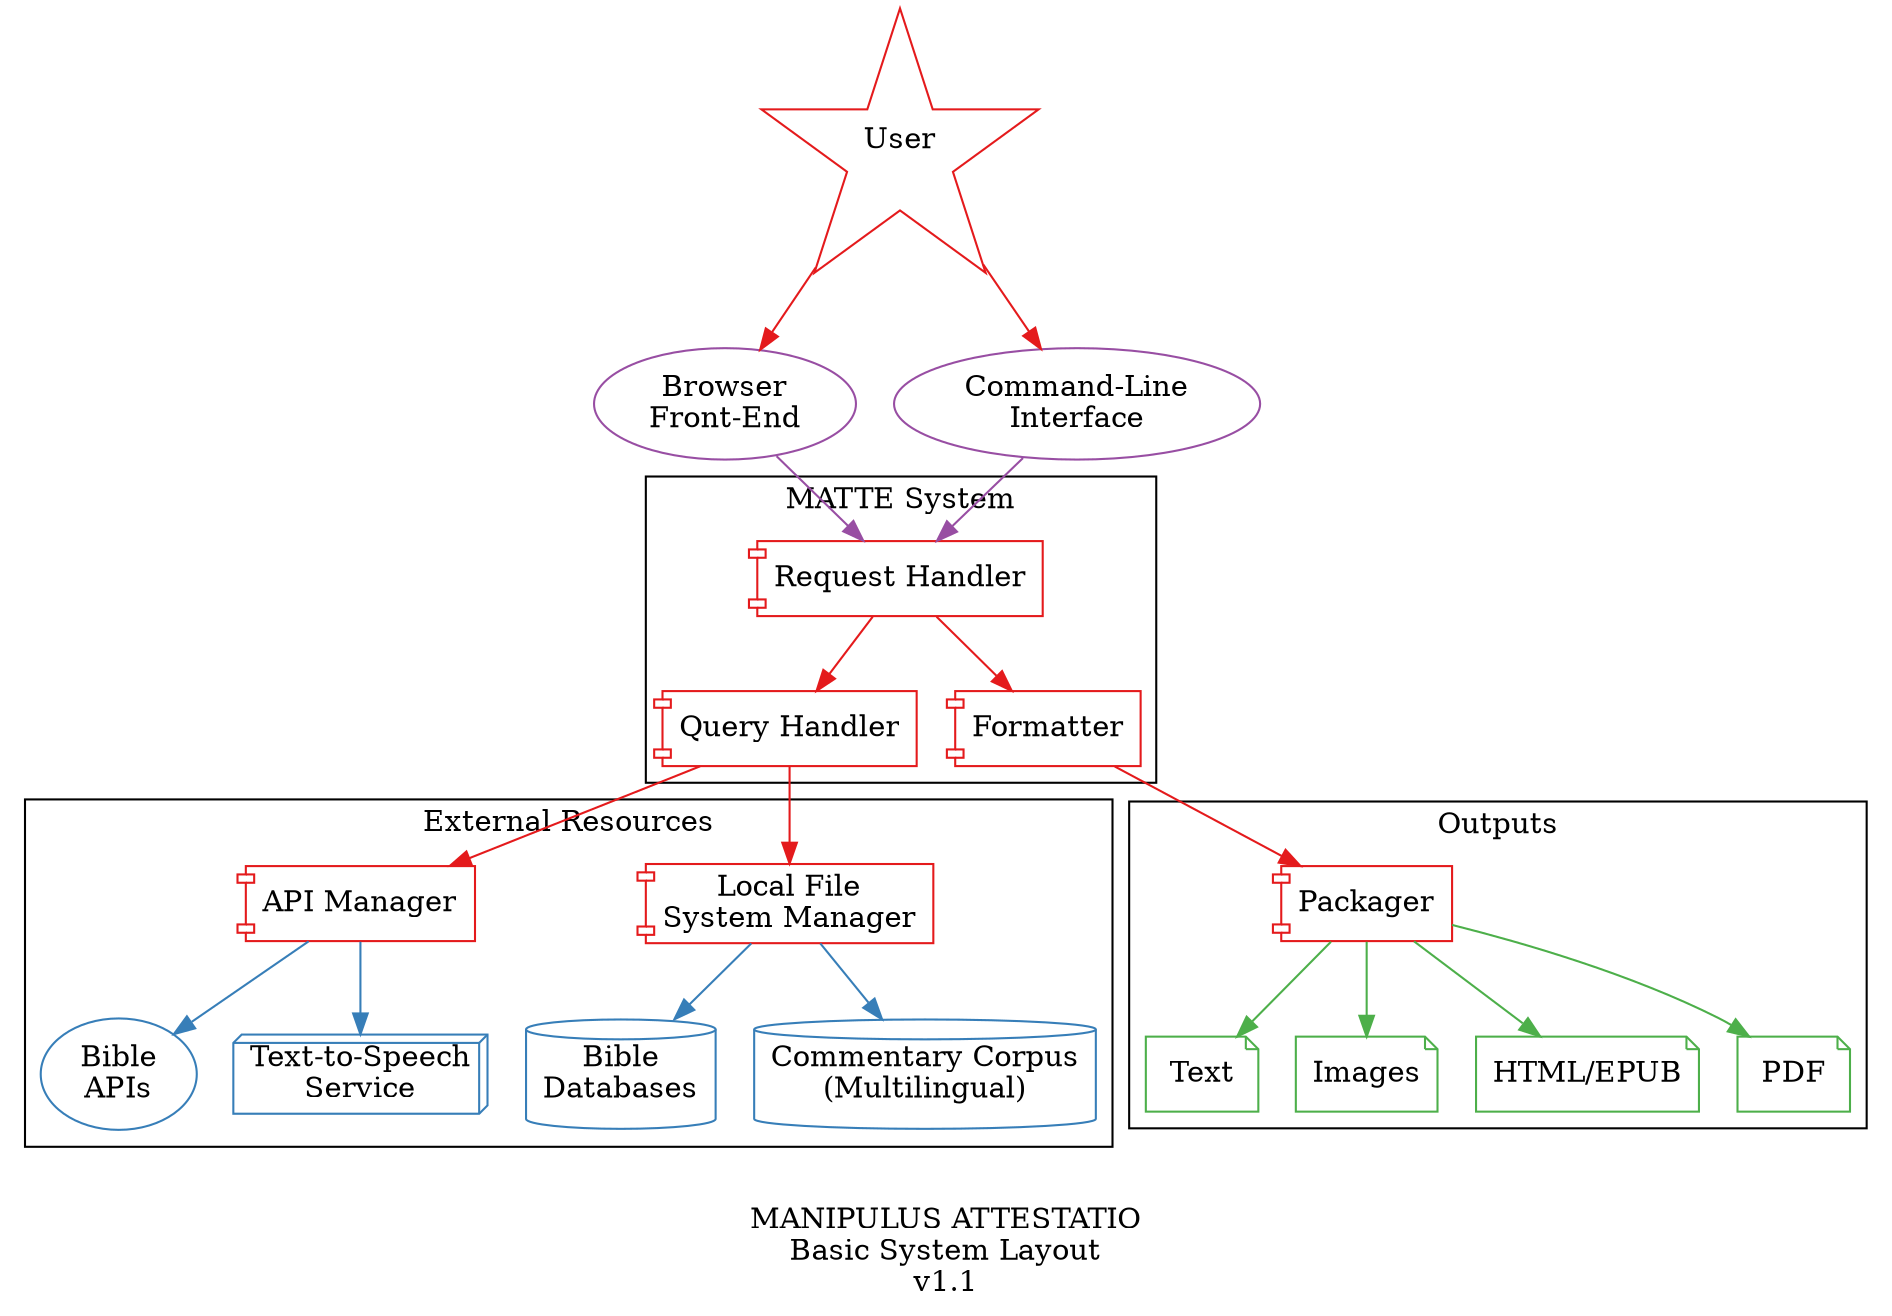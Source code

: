 digraph {
    label = "\nMANIPULUS ATTESTATIO\nBasic System Layout\nv1.1";
    node [shape = box;];
    
    // subgraph cluster_01 {
    //     label = "MATTE System";
    //     matteServer -> matteFormatter [colorscheme=set19;color = 1;];
    //     matteServer -> matteResources [colorscheme=set19;color = 1;];
    // }
    
    user -> browserFrontend [colorscheme=set19;color = 1;];
    user -> cmdLineInterface [colorscheme=set19;color = 1;];
    
    browserFrontend -> requestHandler [colorscheme=set19;color = 4;];
    cmdLineInterface -> requestHandler [colorscheme=set19;color = 4;];
    
    subgraph cluster_02 {
        label = "Outputs";
        packager -> outputText [colorscheme=set19;color = 3;];
        packager -> outputImage [colorscheme=set19;color = 3;];
        packager -> outputHTML [colorscheme=set19;color = 3;];
        packager -> outputPDF [colorscheme=set19;color = 3;];
    }
    
    subgraph cluster_03 {
        label = "External Resources";
        localFsManager -> bibleDatabases [colorscheme=set19;color = 2;];
        apiManager -> bibleAPIs [colorscheme=set19;color = 2;];
        localFsManager -> commentaryCorpus [colorscheme=set19;color = 2;];
        apiManager -> textToSpeechService [colorscheme=set19;color = 2;];
    }
    
    subgraph cluster_01 {
        label = "MATTE System";
        requestHandler -> queryHandler [colorscheme=set19;color = 1;];
        queryHandler -> apiManager [colorscheme=set19;color = 1;];
        queryHandler -> localFsManager [colorscheme=set19;color = 1;];
        requestHandler -> formatter [colorscheme=set19;color = 1;];
        formatter -> packager [colorscheme=set19;color = 1;];
    }
    
    user [label = "User";shape = star;colorscheme = set19;color = 1;];

    requestHandler [label = "Request Handler";shape = component;colorscheme = set19;color = 1;];
    queryHandler [label = "Query Handler";shape = component;colorscheme = set19;color = 1;];
    apiManager [label = "API Manager";shape = component;colorscheme = set19;color = 1;];
    localFsManager [label = "Local File\nSystem Manager";shape = component;colorscheme = set19;color = 1;];
    formatter [label = "Formatter";shape = component;colorscheme = set19;color = 1;];
    packager [label = "Packager";shape = component;colorscheme = set19;color = 1;];
    
    browserFrontend [label = "Browser\nFront-End";shape = oval;colorscheme = set19;color = 4;];
    cmdLineInterface [label = "Command-Line\nInterface";shape = oval;colorscheme = set19;color = 4;];
    
    bibleDatabases [label = "Bible\nDatabases";shape = cylinder;colorscheme = set19;color = 2;];
    bibleAPIs [label = "Bible\nAPIs";shape = ellipse;colorscheme = set19;color = 2;];
    commentaryCorpus [label = "Commentary Corpus\n(Multilingual)";shape = cylinder;colorscheme = set19;color = 2;];
    textToSpeechService [label = "Text-to-Speech\nService";shape = box3d;colorscheme = set19;color = 2;];
    
    outputText [label = "Text";shape = note;colorscheme = set19;color = 3;];
    outputImage [label = "Images";shape = note;colorscheme = set19;color = 3;];
    outputHTML [label = "HTML/EPUB";shape = note;colorscheme = set19;color = 3;];
    outputPDF [label = "PDF";shape = note;colorscheme = set19;color = 3;];
}